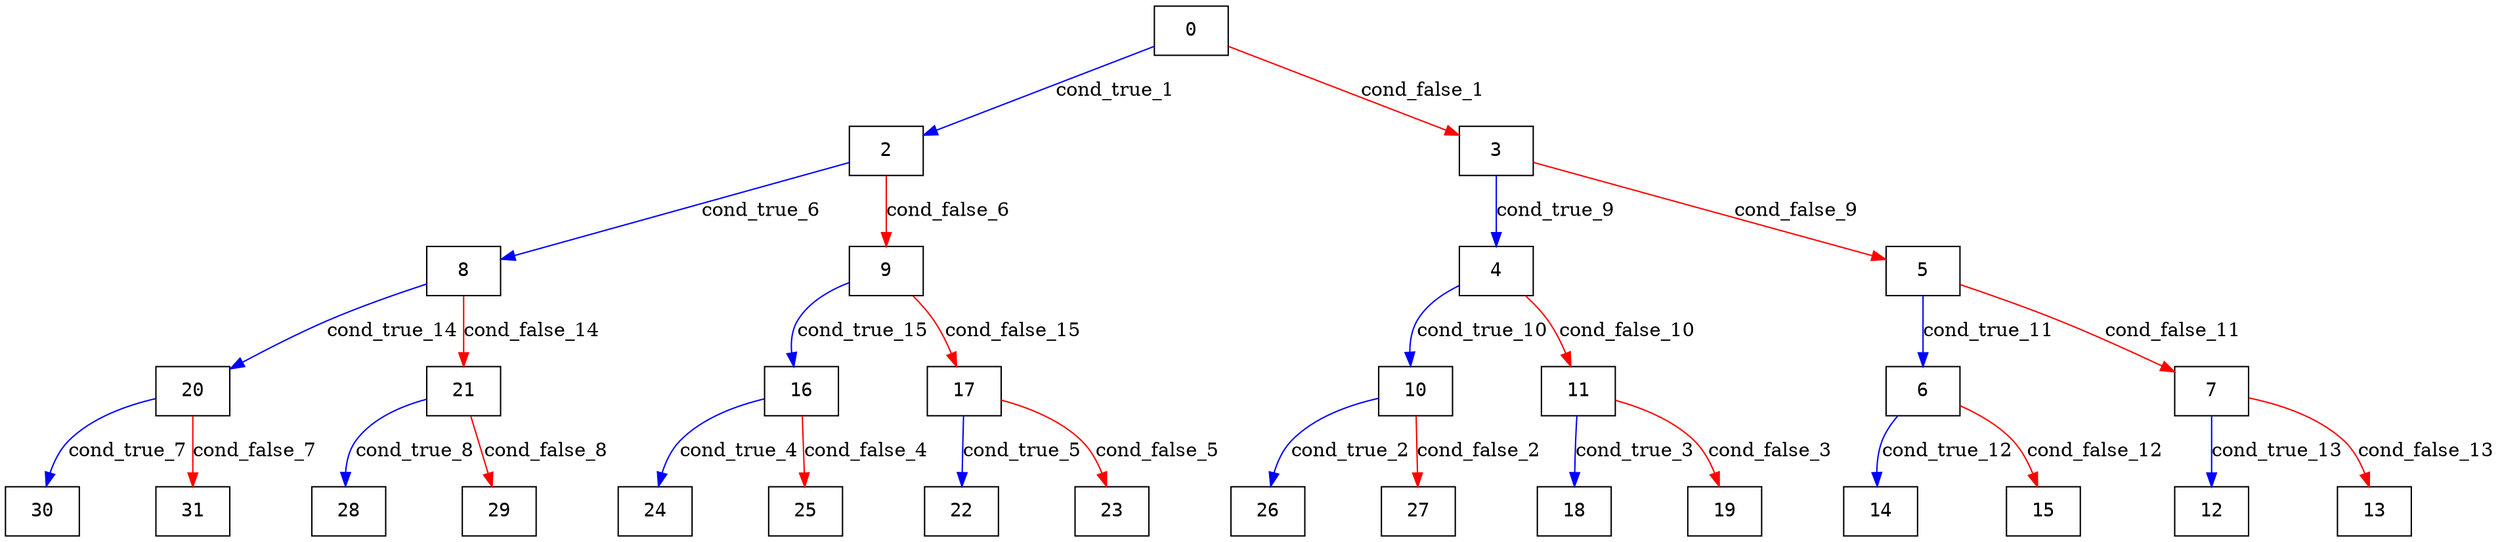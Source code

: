 digraph ExecutionTree {
	node [color=black fontname=Courier height=.5 shape=record]
	0 -> 2 [label=cond_true_1 color=blue]
	0 -> 3 [label=cond_false_1 color=red]
	2 -> 8 [label=cond_true_6 color=blue]
	2 -> 9 [label=cond_false_6 color=red]
	3 -> 4 [label=cond_true_9 color=blue]
	3 -> 5 [label=cond_false_9 color=red]
	10 -> 26 [label=cond_true_2 color=blue]
	10 -> 27 [label=cond_false_2 color=red]
	11 -> 18 [label=cond_true_3 color=blue]
	11 -> 19 [label=cond_false_3 color=red]
	16 -> 24 [label=cond_true_4 color=blue]
	16 -> 25 [label=cond_false_4 color=red]
	17 -> 22 [label=cond_true_5 color=blue]
	17 -> 23 [label=cond_false_5 color=red]
	8 -> 20 [label=cond_true_14 color=blue]
	8 -> 21 [label=cond_false_14 color=red]
	9 -> 16 [label=cond_true_15 color=blue]
	9 -> 17 [label=cond_false_15 color=red]
	20 -> 30 [label=cond_true_7 color=blue]
	20 -> 31 [label=cond_false_7 color=red]
	21 -> 28 [label=cond_true_8 color=blue]
	21 -> 29 [label=cond_false_8 color=red]
	4 -> 10 [label=cond_true_10 color=blue]
	4 -> 11 [label=cond_false_10 color=red]
	5 -> 6 [label=cond_true_11 color=blue]
	5 -> 7 [label=cond_false_11 color=red]
	6 -> 14 [label=cond_true_12 color=blue]
	6 -> 15 [label=cond_false_12 color=red]
	7 -> 12 [label=cond_true_13 color=blue]
	7 -> 13 [label=cond_false_13 color=red]
}

